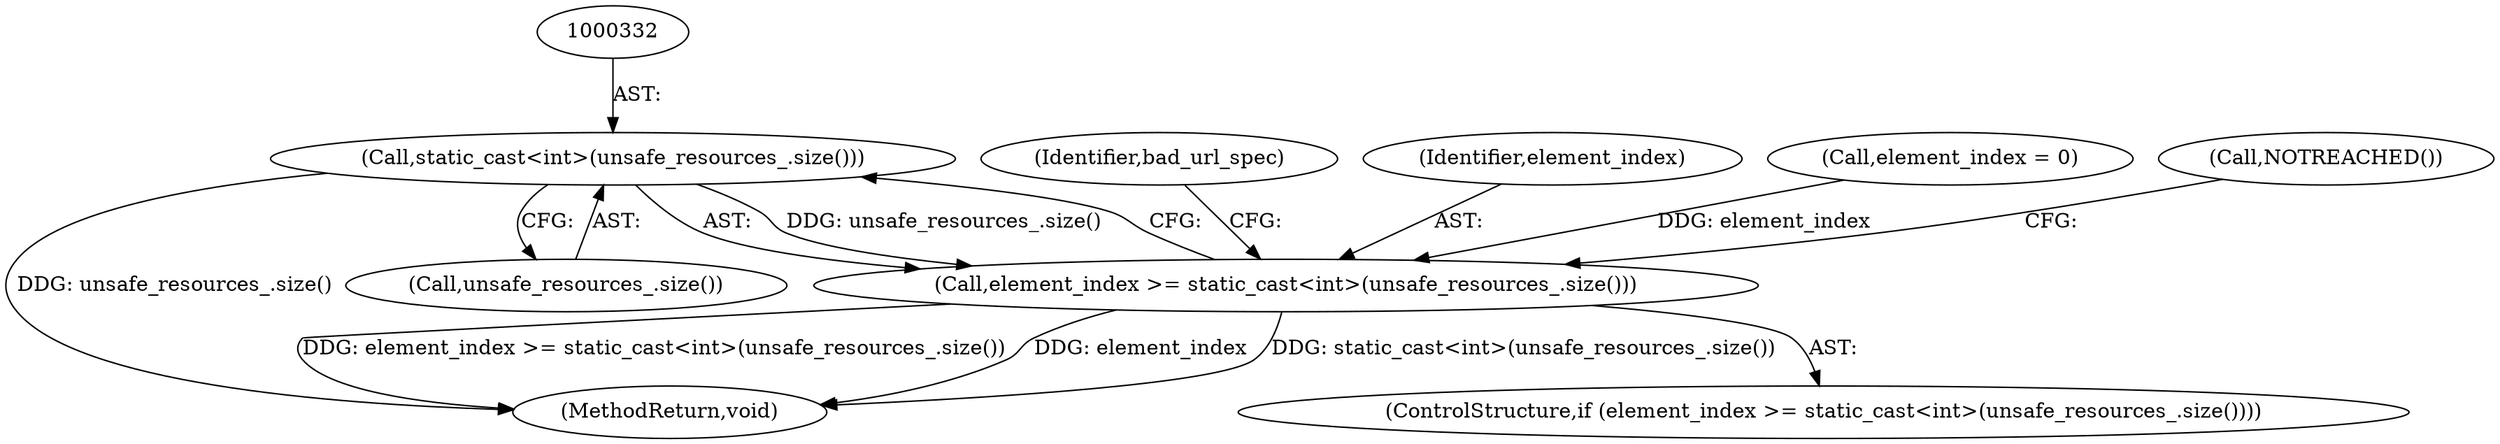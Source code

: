 digraph "1_Chrome_d443be6fdfe17ca4f3ff1843ded362ff0cd01096@del" {
"1000331" [label="(Call,static_cast<int>(unsafe_resources_.size()))"];
"1000329" [label="(Call,element_index >= static_cast<int>(unsafe_resources_.size()))"];
"1000329" [label="(Call,element_index >= static_cast<int>(unsafe_resources_.size()))"];
"1000414" [label="(MethodReturn,void)"];
"1000328" [label="(ControlStructure,if (element_index >= static_cast<int>(unsafe_resources_.size())))"];
"1000339" [label="(Identifier,bad_url_spec)"];
"1000330" [label="(Identifier,element_index)"];
"1000333" [label="(Call,unsafe_resources_.size())"];
"1000289" [label="(Call,element_index = 0)"];
"1000335" [label="(Call,NOTREACHED())"];
"1000331" [label="(Call,static_cast<int>(unsafe_resources_.size()))"];
"1000331" -> "1000329"  [label="AST: "];
"1000331" -> "1000333"  [label="CFG: "];
"1000332" -> "1000331"  [label="AST: "];
"1000333" -> "1000331"  [label="AST: "];
"1000329" -> "1000331"  [label="CFG: "];
"1000331" -> "1000414"  [label="DDG: unsafe_resources_.size()"];
"1000331" -> "1000329"  [label="DDG: unsafe_resources_.size()"];
"1000329" -> "1000328"  [label="AST: "];
"1000330" -> "1000329"  [label="AST: "];
"1000335" -> "1000329"  [label="CFG: "];
"1000339" -> "1000329"  [label="CFG: "];
"1000329" -> "1000414"  [label="DDG: static_cast<int>(unsafe_resources_.size())"];
"1000329" -> "1000414"  [label="DDG: element_index >= static_cast<int>(unsafe_resources_.size())"];
"1000329" -> "1000414"  [label="DDG: element_index"];
"1000289" -> "1000329"  [label="DDG: element_index"];
}
